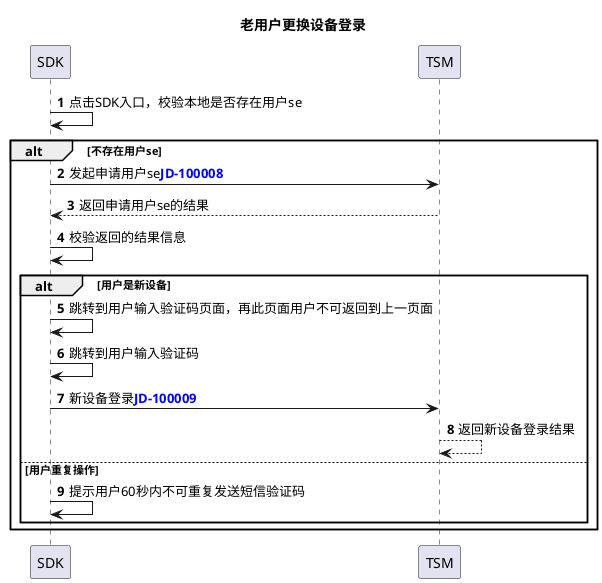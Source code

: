 @startuml
title:老用户更换设备登录
autonumber
SDK->SDK:点击SDK入口，校验本地是否存在用户se
alt 不存在用户se
SDK->TSM:发起申请用户se<font color=blue><b>JD-100008</font>
TSM-->SDK:返回申请用户se的结果
SDK->SDK:校验返回的结果信息
alt 用户是新设备
SDK->SDK:跳转到用户输入验证码页面，再此页面用户不可返回到上一页面
SDK->SDK:跳转到用户输入验证码
SDK->TSM:新设备登录<font color=blue><b>JD-100009</font>
TSM-->TSM:返回新设备登录结果
else 用户重复操作
SDK->SDK:提示用户60秒内不可重复发送短信验证码
end
end
@enduml